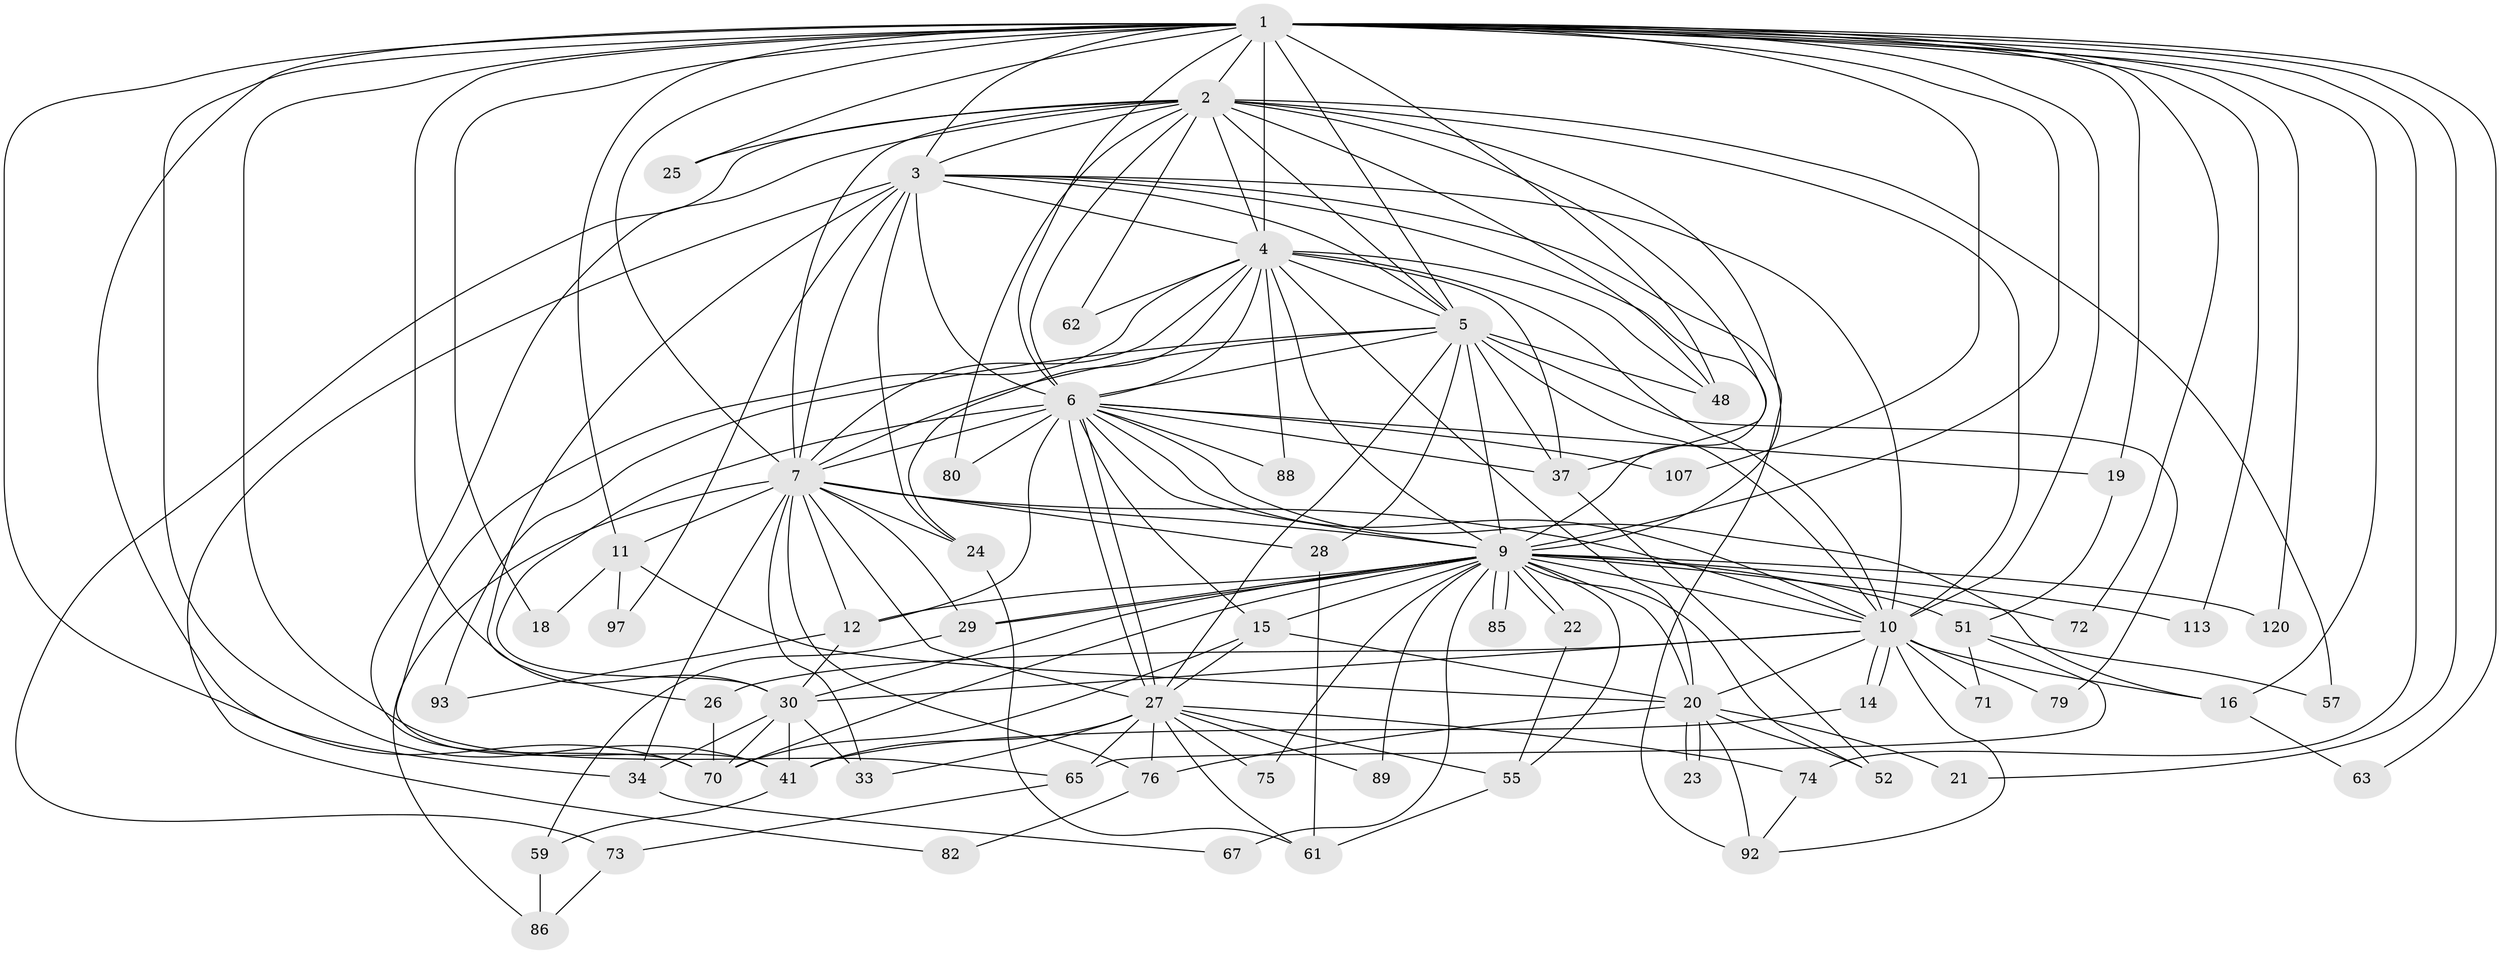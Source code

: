 // original degree distribution, {24: 0.008064516129032258, 18: 0.008064516129032258, 15: 0.008064516129032258, 16: 0.008064516129032258, 17: 0.008064516129032258, 21: 0.008064516129032258, 22: 0.008064516129032258, 19: 0.008064516129032258, 35: 0.008064516129032258, 20: 0.008064516129032258, 5: 0.06451612903225806, 3: 0.1532258064516129, 4: 0.11290322580645161, 2: 0.532258064516129, 9: 0.024193548387096774, 8: 0.008064516129032258, 6: 0.016129032258064516, 7: 0.008064516129032258}
// Generated by graph-tools (version 1.1) at 2025/13/03/09/25 04:13:51]
// undirected, 62 vertices, 177 edges
graph export_dot {
graph [start="1"]
  node [color=gray90,style=filled];
  1 [super="+8"];
  2 [super="+123+43+13+58"];
  3 [super="+40"];
  4 [super="+60"];
  5;
  6;
  7;
  9 [super="+53"];
  10;
  11;
  12 [super="+46"];
  14;
  15 [super="+69"];
  16 [super="+17"];
  18 [super="+45"];
  19;
  20 [super="+108+50"];
  21;
  22;
  23;
  24 [super="+102"];
  25;
  26;
  27 [super="+90+49+117+38+39"];
  28;
  29 [super="+104"];
  30 [super="+95+31"];
  33;
  34 [super="+36"];
  37 [super="+119+99"];
  41 [super="+121+54"];
  48 [super="+77+84"];
  51;
  52 [super="+124"];
  55 [super="+98"];
  57;
  59;
  61;
  62;
  63;
  65 [super="+68"];
  67;
  70 [super="+83+105+96+109"];
  71;
  72;
  73;
  74;
  75;
  76 [super="+103"];
  79;
  80;
  82;
  85;
  86 [super="+118"];
  88;
  89;
  92 [super="+122+94"];
  93;
  97;
  107;
  113;
  120;
  1 -- 2 [weight=2];
  1 -- 3 [weight=3];
  1 -- 4 [weight=2];
  1 -- 5 [weight=3];
  1 -- 6 [weight=3];
  1 -- 7 [weight=2];
  1 -- 9 [weight=3];
  1 -- 10 [weight=2];
  1 -- 11;
  1 -- 18 [weight=2];
  1 -- 19;
  1 -- 34;
  1 -- 48 [weight=2];
  1 -- 63;
  1 -- 72;
  1 -- 107;
  1 -- 113;
  1 -- 120;
  1 -- 41;
  1 -- 16;
  1 -- 70;
  1 -- 65;
  1 -- 74;
  1 -- 21;
  1 -- 25;
  1 -- 30;
  2 -- 3;
  2 -- 4;
  2 -- 5;
  2 -- 6;
  2 -- 7 [weight=3];
  2 -- 9 [weight=3];
  2 -- 10;
  2 -- 57;
  2 -- 62;
  2 -- 80;
  2 -- 37;
  2 -- 25;
  2 -- 70;
  2 -- 48;
  2 -- 73;
  3 -- 4 [weight=2];
  3 -- 5;
  3 -- 6;
  3 -- 7;
  3 -- 9;
  3 -- 10;
  3 -- 26;
  3 -- 82;
  3 -- 92 [weight=2];
  3 -- 97;
  3 -- 24;
  4 -- 5;
  4 -- 6;
  4 -- 7;
  4 -- 9 [weight=3];
  4 -- 10;
  4 -- 24;
  4 -- 62;
  4 -- 20;
  4 -- 37;
  4 -- 88;
  4 -- 48;
  4 -- 41 [weight=3];
  5 -- 6;
  5 -- 7;
  5 -- 9;
  5 -- 10;
  5 -- 28;
  5 -- 37 [weight=2];
  5 -- 48;
  5 -- 79;
  5 -- 93;
  5 -- 27;
  6 -- 7;
  6 -- 9;
  6 -- 10;
  6 -- 12;
  6 -- 15;
  6 -- 16;
  6 -- 19;
  6 -- 27;
  6 -- 27;
  6 -- 30;
  6 -- 37;
  6 -- 80;
  6 -- 88;
  6 -- 107;
  7 -- 9;
  7 -- 10;
  7 -- 11;
  7 -- 24;
  7 -- 28;
  7 -- 33;
  7 -- 34;
  7 -- 86;
  7 -- 27 [weight=2];
  7 -- 29;
  7 -- 76;
  7 -- 12;
  9 -- 10;
  9 -- 12 [weight=2];
  9 -- 15;
  9 -- 22;
  9 -- 22;
  9 -- 29;
  9 -- 29;
  9 -- 51;
  9 -- 55;
  9 -- 67;
  9 -- 72;
  9 -- 75;
  9 -- 85;
  9 -- 85;
  9 -- 89;
  9 -- 113;
  9 -- 120;
  9 -- 20;
  9 -- 70;
  9 -- 30;
  9 -- 52;
  10 -- 14;
  10 -- 14;
  10 -- 16;
  10 -- 20;
  10 -- 26;
  10 -- 30 [weight=3];
  10 -- 71;
  10 -- 79;
  10 -- 92;
  11 -- 18;
  11 -- 20;
  11 -- 97;
  12 -- 93;
  12 -- 30;
  14 -- 41;
  15 -- 70;
  15 -- 20;
  15 -- 27;
  16 -- 63;
  19 -- 51;
  20 -- 21;
  20 -- 23;
  20 -- 23;
  20 -- 52;
  20 -- 76;
  20 -- 92;
  22 -- 55;
  24 -- 61;
  26 -- 70;
  27 -- 61;
  27 -- 76;
  27 -- 33;
  27 -- 74;
  27 -- 65;
  27 -- 55;
  27 -- 41 [weight=2];
  27 -- 89;
  27 -- 75;
  28 -- 61;
  29 -- 59;
  30 -- 70 [weight=2];
  30 -- 33;
  30 -- 41;
  30 -- 34;
  34 -- 67;
  37 -- 52;
  41 -- 59;
  51 -- 57;
  51 -- 65;
  51 -- 71;
  55 -- 61;
  59 -- 86;
  65 -- 73;
  73 -- 86;
  74 -- 92;
  76 -- 82;
}
